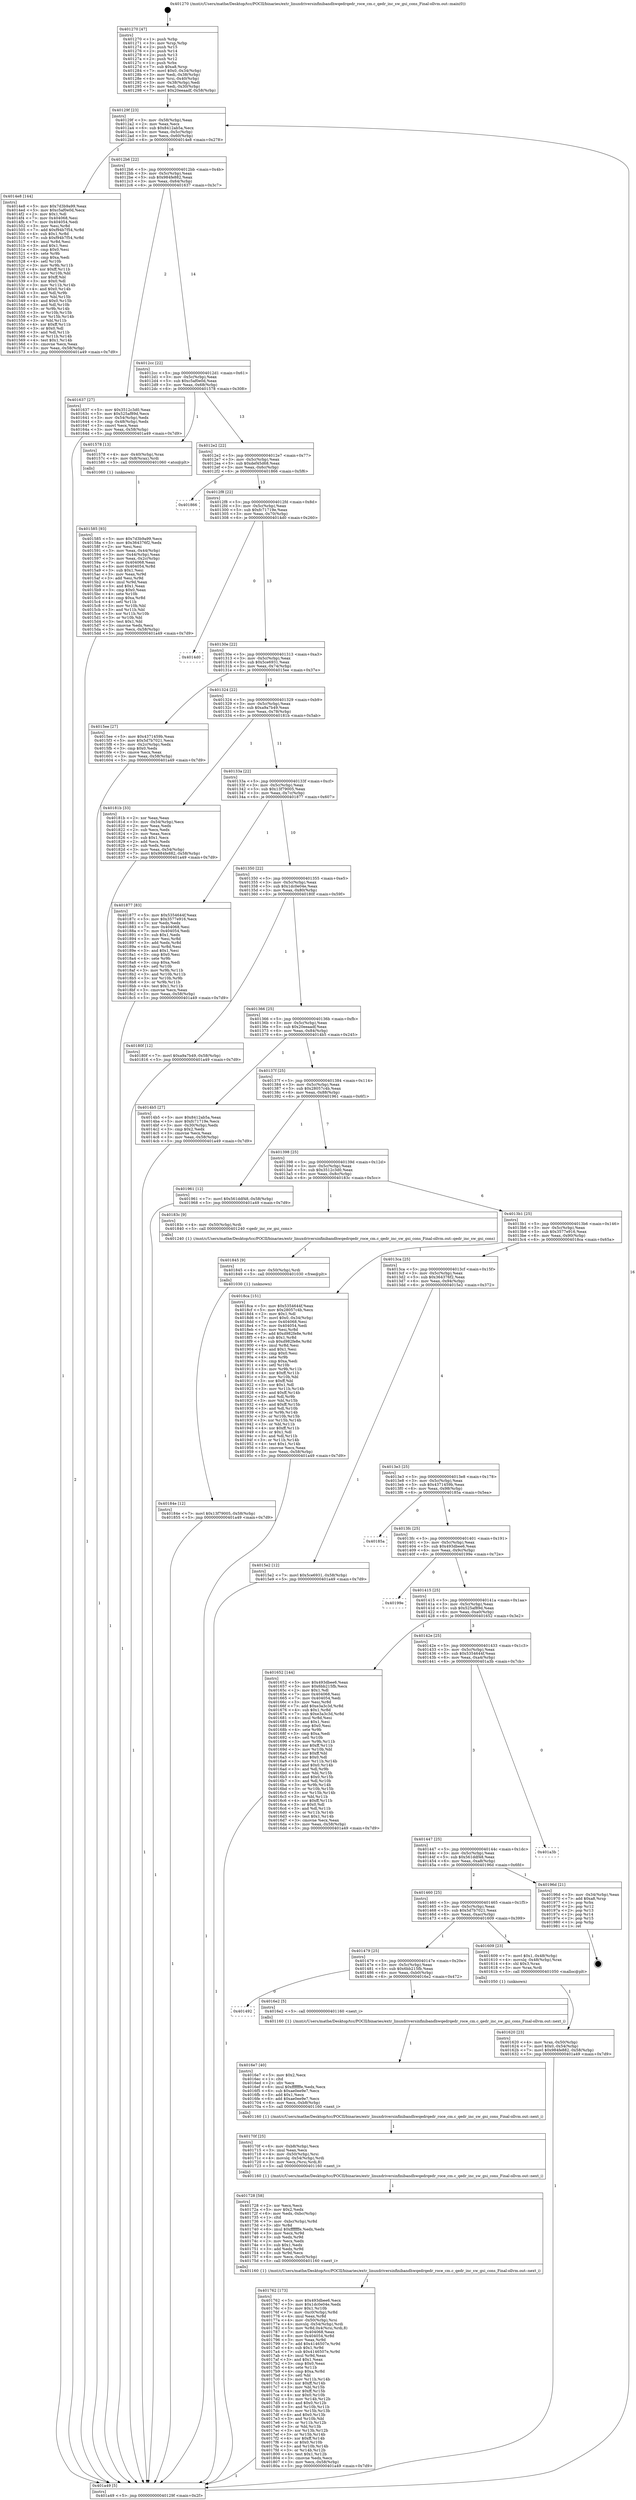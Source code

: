 digraph "0x401270" {
  label = "0x401270 (/mnt/c/Users/mathe/Desktop/tcc/POCII/binaries/extr_linuxdriversinfinibandhwqedrqedr_roce_cm.c_qedr_inc_sw_gsi_cons_Final-ollvm.out::main(0))"
  labelloc = "t"
  node[shape=record]

  Entry [label="",width=0.3,height=0.3,shape=circle,fillcolor=black,style=filled]
  "0x40129f" [label="{
     0x40129f [23]\l
     | [instrs]\l
     &nbsp;&nbsp;0x40129f \<+3\>: mov -0x58(%rbp),%eax\l
     &nbsp;&nbsp;0x4012a2 \<+2\>: mov %eax,%ecx\l
     &nbsp;&nbsp;0x4012a4 \<+6\>: sub $0x8412ab5a,%ecx\l
     &nbsp;&nbsp;0x4012aa \<+3\>: mov %eax,-0x5c(%rbp)\l
     &nbsp;&nbsp;0x4012ad \<+3\>: mov %ecx,-0x60(%rbp)\l
     &nbsp;&nbsp;0x4012b0 \<+6\>: je 00000000004014e8 \<main+0x278\>\l
  }"]
  "0x4014e8" [label="{
     0x4014e8 [144]\l
     | [instrs]\l
     &nbsp;&nbsp;0x4014e8 \<+5\>: mov $0x7d3b9a99,%eax\l
     &nbsp;&nbsp;0x4014ed \<+5\>: mov $0xc5af0e0d,%ecx\l
     &nbsp;&nbsp;0x4014f2 \<+2\>: mov $0x1,%dl\l
     &nbsp;&nbsp;0x4014f4 \<+7\>: mov 0x404068,%esi\l
     &nbsp;&nbsp;0x4014fb \<+7\>: mov 0x404054,%edi\l
     &nbsp;&nbsp;0x401502 \<+3\>: mov %esi,%r8d\l
     &nbsp;&nbsp;0x401505 \<+7\>: add $0xf94b7f54,%r8d\l
     &nbsp;&nbsp;0x40150c \<+4\>: sub $0x1,%r8d\l
     &nbsp;&nbsp;0x401510 \<+7\>: sub $0xf94b7f54,%r8d\l
     &nbsp;&nbsp;0x401517 \<+4\>: imul %r8d,%esi\l
     &nbsp;&nbsp;0x40151b \<+3\>: and $0x1,%esi\l
     &nbsp;&nbsp;0x40151e \<+3\>: cmp $0x0,%esi\l
     &nbsp;&nbsp;0x401521 \<+4\>: sete %r9b\l
     &nbsp;&nbsp;0x401525 \<+3\>: cmp $0xa,%edi\l
     &nbsp;&nbsp;0x401528 \<+4\>: setl %r10b\l
     &nbsp;&nbsp;0x40152c \<+3\>: mov %r9b,%r11b\l
     &nbsp;&nbsp;0x40152f \<+4\>: xor $0xff,%r11b\l
     &nbsp;&nbsp;0x401533 \<+3\>: mov %r10b,%bl\l
     &nbsp;&nbsp;0x401536 \<+3\>: xor $0xff,%bl\l
     &nbsp;&nbsp;0x401539 \<+3\>: xor $0x0,%dl\l
     &nbsp;&nbsp;0x40153c \<+3\>: mov %r11b,%r14b\l
     &nbsp;&nbsp;0x40153f \<+4\>: and $0x0,%r14b\l
     &nbsp;&nbsp;0x401543 \<+3\>: and %dl,%r9b\l
     &nbsp;&nbsp;0x401546 \<+3\>: mov %bl,%r15b\l
     &nbsp;&nbsp;0x401549 \<+4\>: and $0x0,%r15b\l
     &nbsp;&nbsp;0x40154d \<+3\>: and %dl,%r10b\l
     &nbsp;&nbsp;0x401550 \<+3\>: or %r9b,%r14b\l
     &nbsp;&nbsp;0x401553 \<+3\>: or %r10b,%r15b\l
     &nbsp;&nbsp;0x401556 \<+3\>: xor %r15b,%r14b\l
     &nbsp;&nbsp;0x401559 \<+3\>: or %bl,%r11b\l
     &nbsp;&nbsp;0x40155c \<+4\>: xor $0xff,%r11b\l
     &nbsp;&nbsp;0x401560 \<+3\>: or $0x0,%dl\l
     &nbsp;&nbsp;0x401563 \<+3\>: and %dl,%r11b\l
     &nbsp;&nbsp;0x401566 \<+3\>: or %r11b,%r14b\l
     &nbsp;&nbsp;0x401569 \<+4\>: test $0x1,%r14b\l
     &nbsp;&nbsp;0x40156d \<+3\>: cmovne %ecx,%eax\l
     &nbsp;&nbsp;0x401570 \<+3\>: mov %eax,-0x58(%rbp)\l
     &nbsp;&nbsp;0x401573 \<+5\>: jmp 0000000000401a49 \<main+0x7d9\>\l
  }"]
  "0x4012b6" [label="{
     0x4012b6 [22]\l
     | [instrs]\l
     &nbsp;&nbsp;0x4012b6 \<+5\>: jmp 00000000004012bb \<main+0x4b\>\l
     &nbsp;&nbsp;0x4012bb \<+3\>: mov -0x5c(%rbp),%eax\l
     &nbsp;&nbsp;0x4012be \<+5\>: sub $0x984fe882,%eax\l
     &nbsp;&nbsp;0x4012c3 \<+3\>: mov %eax,-0x64(%rbp)\l
     &nbsp;&nbsp;0x4012c6 \<+6\>: je 0000000000401637 \<main+0x3c7\>\l
  }"]
  Exit [label="",width=0.3,height=0.3,shape=circle,fillcolor=black,style=filled,peripheries=2]
  "0x401637" [label="{
     0x401637 [27]\l
     | [instrs]\l
     &nbsp;&nbsp;0x401637 \<+5\>: mov $0x3512c3d0,%eax\l
     &nbsp;&nbsp;0x40163c \<+5\>: mov $0x525af89d,%ecx\l
     &nbsp;&nbsp;0x401641 \<+3\>: mov -0x54(%rbp),%edx\l
     &nbsp;&nbsp;0x401644 \<+3\>: cmp -0x48(%rbp),%edx\l
     &nbsp;&nbsp;0x401647 \<+3\>: cmovl %ecx,%eax\l
     &nbsp;&nbsp;0x40164a \<+3\>: mov %eax,-0x58(%rbp)\l
     &nbsp;&nbsp;0x40164d \<+5\>: jmp 0000000000401a49 \<main+0x7d9\>\l
  }"]
  "0x4012cc" [label="{
     0x4012cc [22]\l
     | [instrs]\l
     &nbsp;&nbsp;0x4012cc \<+5\>: jmp 00000000004012d1 \<main+0x61\>\l
     &nbsp;&nbsp;0x4012d1 \<+3\>: mov -0x5c(%rbp),%eax\l
     &nbsp;&nbsp;0x4012d4 \<+5\>: sub $0xc5af0e0d,%eax\l
     &nbsp;&nbsp;0x4012d9 \<+3\>: mov %eax,-0x68(%rbp)\l
     &nbsp;&nbsp;0x4012dc \<+6\>: je 0000000000401578 \<main+0x308\>\l
  }"]
  "0x40184e" [label="{
     0x40184e [12]\l
     | [instrs]\l
     &nbsp;&nbsp;0x40184e \<+7\>: movl $0x13f79005,-0x58(%rbp)\l
     &nbsp;&nbsp;0x401855 \<+5\>: jmp 0000000000401a49 \<main+0x7d9\>\l
  }"]
  "0x401578" [label="{
     0x401578 [13]\l
     | [instrs]\l
     &nbsp;&nbsp;0x401578 \<+4\>: mov -0x40(%rbp),%rax\l
     &nbsp;&nbsp;0x40157c \<+4\>: mov 0x8(%rax),%rdi\l
     &nbsp;&nbsp;0x401580 \<+5\>: call 0000000000401060 \<atoi@plt\>\l
     | [calls]\l
     &nbsp;&nbsp;0x401060 \{1\} (unknown)\l
  }"]
  "0x4012e2" [label="{
     0x4012e2 [22]\l
     | [instrs]\l
     &nbsp;&nbsp;0x4012e2 \<+5\>: jmp 00000000004012e7 \<main+0x77\>\l
     &nbsp;&nbsp;0x4012e7 \<+3\>: mov -0x5c(%rbp),%eax\l
     &nbsp;&nbsp;0x4012ea \<+5\>: sub $0xdef45d68,%eax\l
     &nbsp;&nbsp;0x4012ef \<+3\>: mov %eax,-0x6c(%rbp)\l
     &nbsp;&nbsp;0x4012f2 \<+6\>: je 0000000000401866 \<main+0x5f6\>\l
  }"]
  "0x401845" [label="{
     0x401845 [9]\l
     | [instrs]\l
     &nbsp;&nbsp;0x401845 \<+4\>: mov -0x50(%rbp),%rdi\l
     &nbsp;&nbsp;0x401849 \<+5\>: call 0000000000401030 \<free@plt\>\l
     | [calls]\l
     &nbsp;&nbsp;0x401030 \{1\} (unknown)\l
  }"]
  "0x401866" [label="{
     0x401866\l
  }", style=dashed]
  "0x4012f8" [label="{
     0x4012f8 [22]\l
     | [instrs]\l
     &nbsp;&nbsp;0x4012f8 \<+5\>: jmp 00000000004012fd \<main+0x8d\>\l
     &nbsp;&nbsp;0x4012fd \<+3\>: mov -0x5c(%rbp),%eax\l
     &nbsp;&nbsp;0x401300 \<+5\>: sub $0xfc71719e,%eax\l
     &nbsp;&nbsp;0x401305 \<+3\>: mov %eax,-0x70(%rbp)\l
     &nbsp;&nbsp;0x401308 \<+6\>: je 00000000004014d0 \<main+0x260\>\l
  }"]
  "0x401762" [label="{
     0x401762 [173]\l
     | [instrs]\l
     &nbsp;&nbsp;0x401762 \<+5\>: mov $0x493dbee6,%ecx\l
     &nbsp;&nbsp;0x401767 \<+5\>: mov $0x1dc0e04e,%edx\l
     &nbsp;&nbsp;0x40176c \<+3\>: mov $0x1,%r10b\l
     &nbsp;&nbsp;0x40176f \<+7\>: mov -0xc0(%rbp),%r8d\l
     &nbsp;&nbsp;0x401776 \<+4\>: imul %eax,%r8d\l
     &nbsp;&nbsp;0x40177a \<+4\>: mov -0x50(%rbp),%rsi\l
     &nbsp;&nbsp;0x40177e \<+4\>: movslq -0x54(%rbp),%rdi\l
     &nbsp;&nbsp;0x401782 \<+5\>: mov %r8d,0x4(%rsi,%rdi,8)\l
     &nbsp;&nbsp;0x401787 \<+7\>: mov 0x404068,%eax\l
     &nbsp;&nbsp;0x40178e \<+8\>: mov 0x404054,%r8d\l
     &nbsp;&nbsp;0x401796 \<+3\>: mov %eax,%r9d\l
     &nbsp;&nbsp;0x401799 \<+7\>: add $0x4146507e,%r9d\l
     &nbsp;&nbsp;0x4017a0 \<+4\>: sub $0x1,%r9d\l
     &nbsp;&nbsp;0x4017a4 \<+7\>: sub $0x4146507e,%r9d\l
     &nbsp;&nbsp;0x4017ab \<+4\>: imul %r9d,%eax\l
     &nbsp;&nbsp;0x4017af \<+3\>: and $0x1,%eax\l
     &nbsp;&nbsp;0x4017b2 \<+3\>: cmp $0x0,%eax\l
     &nbsp;&nbsp;0x4017b5 \<+4\>: sete %r11b\l
     &nbsp;&nbsp;0x4017b9 \<+4\>: cmp $0xa,%r8d\l
     &nbsp;&nbsp;0x4017bd \<+3\>: setl %bl\l
     &nbsp;&nbsp;0x4017c0 \<+3\>: mov %r11b,%r14b\l
     &nbsp;&nbsp;0x4017c3 \<+4\>: xor $0xff,%r14b\l
     &nbsp;&nbsp;0x4017c7 \<+3\>: mov %bl,%r15b\l
     &nbsp;&nbsp;0x4017ca \<+4\>: xor $0xff,%r15b\l
     &nbsp;&nbsp;0x4017ce \<+4\>: xor $0x0,%r10b\l
     &nbsp;&nbsp;0x4017d2 \<+3\>: mov %r14b,%r12b\l
     &nbsp;&nbsp;0x4017d5 \<+4\>: and $0x0,%r12b\l
     &nbsp;&nbsp;0x4017d9 \<+3\>: and %r10b,%r11b\l
     &nbsp;&nbsp;0x4017dc \<+3\>: mov %r15b,%r13b\l
     &nbsp;&nbsp;0x4017df \<+4\>: and $0x0,%r13b\l
     &nbsp;&nbsp;0x4017e3 \<+3\>: and %r10b,%bl\l
     &nbsp;&nbsp;0x4017e6 \<+3\>: or %r11b,%r12b\l
     &nbsp;&nbsp;0x4017e9 \<+3\>: or %bl,%r13b\l
     &nbsp;&nbsp;0x4017ec \<+3\>: xor %r13b,%r12b\l
     &nbsp;&nbsp;0x4017ef \<+3\>: or %r15b,%r14b\l
     &nbsp;&nbsp;0x4017f2 \<+4\>: xor $0xff,%r14b\l
     &nbsp;&nbsp;0x4017f6 \<+4\>: or $0x0,%r10b\l
     &nbsp;&nbsp;0x4017fa \<+3\>: and %r10b,%r14b\l
     &nbsp;&nbsp;0x4017fd \<+3\>: or %r14b,%r12b\l
     &nbsp;&nbsp;0x401800 \<+4\>: test $0x1,%r12b\l
     &nbsp;&nbsp;0x401804 \<+3\>: cmovne %edx,%ecx\l
     &nbsp;&nbsp;0x401807 \<+3\>: mov %ecx,-0x58(%rbp)\l
     &nbsp;&nbsp;0x40180a \<+5\>: jmp 0000000000401a49 \<main+0x7d9\>\l
  }"]
  "0x4014d0" [label="{
     0x4014d0\l
  }", style=dashed]
  "0x40130e" [label="{
     0x40130e [22]\l
     | [instrs]\l
     &nbsp;&nbsp;0x40130e \<+5\>: jmp 0000000000401313 \<main+0xa3\>\l
     &nbsp;&nbsp;0x401313 \<+3\>: mov -0x5c(%rbp),%eax\l
     &nbsp;&nbsp;0x401316 \<+5\>: sub $0x5ce6931,%eax\l
     &nbsp;&nbsp;0x40131b \<+3\>: mov %eax,-0x74(%rbp)\l
     &nbsp;&nbsp;0x40131e \<+6\>: je 00000000004015ee \<main+0x37e\>\l
  }"]
  "0x401728" [label="{
     0x401728 [58]\l
     | [instrs]\l
     &nbsp;&nbsp;0x401728 \<+2\>: xor %ecx,%ecx\l
     &nbsp;&nbsp;0x40172a \<+5\>: mov $0x2,%edx\l
     &nbsp;&nbsp;0x40172f \<+6\>: mov %edx,-0xbc(%rbp)\l
     &nbsp;&nbsp;0x401735 \<+1\>: cltd\l
     &nbsp;&nbsp;0x401736 \<+7\>: mov -0xbc(%rbp),%r8d\l
     &nbsp;&nbsp;0x40173d \<+3\>: idiv %r8d\l
     &nbsp;&nbsp;0x401740 \<+6\>: imul $0xfffffffe,%edx,%edx\l
     &nbsp;&nbsp;0x401746 \<+3\>: mov %ecx,%r9d\l
     &nbsp;&nbsp;0x401749 \<+3\>: sub %edx,%r9d\l
     &nbsp;&nbsp;0x40174c \<+2\>: mov %ecx,%edx\l
     &nbsp;&nbsp;0x40174e \<+3\>: sub $0x1,%edx\l
     &nbsp;&nbsp;0x401751 \<+3\>: add %edx,%r9d\l
     &nbsp;&nbsp;0x401754 \<+3\>: sub %r9d,%ecx\l
     &nbsp;&nbsp;0x401757 \<+6\>: mov %ecx,-0xc0(%rbp)\l
     &nbsp;&nbsp;0x40175d \<+5\>: call 0000000000401160 \<next_i\>\l
     | [calls]\l
     &nbsp;&nbsp;0x401160 \{1\} (/mnt/c/Users/mathe/Desktop/tcc/POCII/binaries/extr_linuxdriversinfinibandhwqedrqedr_roce_cm.c_qedr_inc_sw_gsi_cons_Final-ollvm.out::next_i)\l
  }"]
  "0x4015ee" [label="{
     0x4015ee [27]\l
     | [instrs]\l
     &nbsp;&nbsp;0x4015ee \<+5\>: mov $0x4371459b,%eax\l
     &nbsp;&nbsp;0x4015f3 \<+5\>: mov $0x5d7b7021,%ecx\l
     &nbsp;&nbsp;0x4015f8 \<+3\>: mov -0x2c(%rbp),%edx\l
     &nbsp;&nbsp;0x4015fb \<+3\>: cmp $0x0,%edx\l
     &nbsp;&nbsp;0x4015fe \<+3\>: cmove %ecx,%eax\l
     &nbsp;&nbsp;0x401601 \<+3\>: mov %eax,-0x58(%rbp)\l
     &nbsp;&nbsp;0x401604 \<+5\>: jmp 0000000000401a49 \<main+0x7d9\>\l
  }"]
  "0x401324" [label="{
     0x401324 [22]\l
     | [instrs]\l
     &nbsp;&nbsp;0x401324 \<+5\>: jmp 0000000000401329 \<main+0xb9\>\l
     &nbsp;&nbsp;0x401329 \<+3\>: mov -0x5c(%rbp),%eax\l
     &nbsp;&nbsp;0x40132c \<+5\>: sub $0xa9a7b49,%eax\l
     &nbsp;&nbsp;0x401331 \<+3\>: mov %eax,-0x78(%rbp)\l
     &nbsp;&nbsp;0x401334 \<+6\>: je 000000000040181b \<main+0x5ab\>\l
  }"]
  "0x40170f" [label="{
     0x40170f [25]\l
     | [instrs]\l
     &nbsp;&nbsp;0x40170f \<+6\>: mov -0xb8(%rbp),%ecx\l
     &nbsp;&nbsp;0x401715 \<+3\>: imul %eax,%ecx\l
     &nbsp;&nbsp;0x401718 \<+4\>: mov -0x50(%rbp),%rsi\l
     &nbsp;&nbsp;0x40171c \<+4\>: movslq -0x54(%rbp),%rdi\l
     &nbsp;&nbsp;0x401720 \<+3\>: mov %ecx,(%rsi,%rdi,8)\l
     &nbsp;&nbsp;0x401723 \<+5\>: call 0000000000401160 \<next_i\>\l
     | [calls]\l
     &nbsp;&nbsp;0x401160 \{1\} (/mnt/c/Users/mathe/Desktop/tcc/POCII/binaries/extr_linuxdriversinfinibandhwqedrqedr_roce_cm.c_qedr_inc_sw_gsi_cons_Final-ollvm.out::next_i)\l
  }"]
  "0x40181b" [label="{
     0x40181b [33]\l
     | [instrs]\l
     &nbsp;&nbsp;0x40181b \<+2\>: xor %eax,%eax\l
     &nbsp;&nbsp;0x40181d \<+3\>: mov -0x54(%rbp),%ecx\l
     &nbsp;&nbsp;0x401820 \<+2\>: mov %eax,%edx\l
     &nbsp;&nbsp;0x401822 \<+2\>: sub %ecx,%edx\l
     &nbsp;&nbsp;0x401824 \<+2\>: mov %eax,%ecx\l
     &nbsp;&nbsp;0x401826 \<+3\>: sub $0x1,%ecx\l
     &nbsp;&nbsp;0x401829 \<+2\>: add %ecx,%edx\l
     &nbsp;&nbsp;0x40182b \<+2\>: sub %edx,%eax\l
     &nbsp;&nbsp;0x40182d \<+3\>: mov %eax,-0x54(%rbp)\l
     &nbsp;&nbsp;0x401830 \<+7\>: movl $0x984fe882,-0x58(%rbp)\l
     &nbsp;&nbsp;0x401837 \<+5\>: jmp 0000000000401a49 \<main+0x7d9\>\l
  }"]
  "0x40133a" [label="{
     0x40133a [22]\l
     | [instrs]\l
     &nbsp;&nbsp;0x40133a \<+5\>: jmp 000000000040133f \<main+0xcf\>\l
     &nbsp;&nbsp;0x40133f \<+3\>: mov -0x5c(%rbp),%eax\l
     &nbsp;&nbsp;0x401342 \<+5\>: sub $0x13f79005,%eax\l
     &nbsp;&nbsp;0x401347 \<+3\>: mov %eax,-0x7c(%rbp)\l
     &nbsp;&nbsp;0x40134a \<+6\>: je 0000000000401877 \<main+0x607\>\l
  }"]
  "0x4016e7" [label="{
     0x4016e7 [40]\l
     | [instrs]\l
     &nbsp;&nbsp;0x4016e7 \<+5\>: mov $0x2,%ecx\l
     &nbsp;&nbsp;0x4016ec \<+1\>: cltd\l
     &nbsp;&nbsp;0x4016ed \<+2\>: idiv %ecx\l
     &nbsp;&nbsp;0x4016ef \<+6\>: imul $0xfffffffe,%edx,%ecx\l
     &nbsp;&nbsp;0x4016f5 \<+6\>: sub $0xae0ee9e7,%ecx\l
     &nbsp;&nbsp;0x4016fb \<+3\>: add $0x1,%ecx\l
     &nbsp;&nbsp;0x4016fe \<+6\>: add $0xae0ee9e7,%ecx\l
     &nbsp;&nbsp;0x401704 \<+6\>: mov %ecx,-0xb8(%rbp)\l
     &nbsp;&nbsp;0x40170a \<+5\>: call 0000000000401160 \<next_i\>\l
     | [calls]\l
     &nbsp;&nbsp;0x401160 \{1\} (/mnt/c/Users/mathe/Desktop/tcc/POCII/binaries/extr_linuxdriversinfinibandhwqedrqedr_roce_cm.c_qedr_inc_sw_gsi_cons_Final-ollvm.out::next_i)\l
  }"]
  "0x401877" [label="{
     0x401877 [83]\l
     | [instrs]\l
     &nbsp;&nbsp;0x401877 \<+5\>: mov $0x5354644f,%eax\l
     &nbsp;&nbsp;0x40187c \<+5\>: mov $0x3577e916,%ecx\l
     &nbsp;&nbsp;0x401881 \<+2\>: xor %edx,%edx\l
     &nbsp;&nbsp;0x401883 \<+7\>: mov 0x404068,%esi\l
     &nbsp;&nbsp;0x40188a \<+7\>: mov 0x404054,%edi\l
     &nbsp;&nbsp;0x401891 \<+3\>: sub $0x1,%edx\l
     &nbsp;&nbsp;0x401894 \<+3\>: mov %esi,%r8d\l
     &nbsp;&nbsp;0x401897 \<+3\>: add %edx,%r8d\l
     &nbsp;&nbsp;0x40189a \<+4\>: imul %r8d,%esi\l
     &nbsp;&nbsp;0x40189e \<+3\>: and $0x1,%esi\l
     &nbsp;&nbsp;0x4018a1 \<+3\>: cmp $0x0,%esi\l
     &nbsp;&nbsp;0x4018a4 \<+4\>: sete %r9b\l
     &nbsp;&nbsp;0x4018a8 \<+3\>: cmp $0xa,%edi\l
     &nbsp;&nbsp;0x4018ab \<+4\>: setl %r10b\l
     &nbsp;&nbsp;0x4018af \<+3\>: mov %r9b,%r11b\l
     &nbsp;&nbsp;0x4018b2 \<+3\>: and %r10b,%r11b\l
     &nbsp;&nbsp;0x4018b5 \<+3\>: xor %r10b,%r9b\l
     &nbsp;&nbsp;0x4018b8 \<+3\>: or %r9b,%r11b\l
     &nbsp;&nbsp;0x4018bb \<+4\>: test $0x1,%r11b\l
     &nbsp;&nbsp;0x4018bf \<+3\>: cmovne %ecx,%eax\l
     &nbsp;&nbsp;0x4018c2 \<+3\>: mov %eax,-0x58(%rbp)\l
     &nbsp;&nbsp;0x4018c5 \<+5\>: jmp 0000000000401a49 \<main+0x7d9\>\l
  }"]
  "0x401350" [label="{
     0x401350 [22]\l
     | [instrs]\l
     &nbsp;&nbsp;0x401350 \<+5\>: jmp 0000000000401355 \<main+0xe5\>\l
     &nbsp;&nbsp;0x401355 \<+3\>: mov -0x5c(%rbp),%eax\l
     &nbsp;&nbsp;0x401358 \<+5\>: sub $0x1dc0e04e,%eax\l
     &nbsp;&nbsp;0x40135d \<+3\>: mov %eax,-0x80(%rbp)\l
     &nbsp;&nbsp;0x401360 \<+6\>: je 000000000040180f \<main+0x59f\>\l
  }"]
  "0x401492" [label="{
     0x401492\l
  }", style=dashed]
  "0x40180f" [label="{
     0x40180f [12]\l
     | [instrs]\l
     &nbsp;&nbsp;0x40180f \<+7\>: movl $0xa9a7b49,-0x58(%rbp)\l
     &nbsp;&nbsp;0x401816 \<+5\>: jmp 0000000000401a49 \<main+0x7d9\>\l
  }"]
  "0x401366" [label="{
     0x401366 [25]\l
     | [instrs]\l
     &nbsp;&nbsp;0x401366 \<+5\>: jmp 000000000040136b \<main+0xfb\>\l
     &nbsp;&nbsp;0x40136b \<+3\>: mov -0x5c(%rbp),%eax\l
     &nbsp;&nbsp;0x40136e \<+5\>: sub $0x20eeaadf,%eax\l
     &nbsp;&nbsp;0x401373 \<+6\>: mov %eax,-0x84(%rbp)\l
     &nbsp;&nbsp;0x401379 \<+6\>: je 00000000004014b5 \<main+0x245\>\l
  }"]
  "0x4016e2" [label="{
     0x4016e2 [5]\l
     | [instrs]\l
     &nbsp;&nbsp;0x4016e2 \<+5\>: call 0000000000401160 \<next_i\>\l
     | [calls]\l
     &nbsp;&nbsp;0x401160 \{1\} (/mnt/c/Users/mathe/Desktop/tcc/POCII/binaries/extr_linuxdriversinfinibandhwqedrqedr_roce_cm.c_qedr_inc_sw_gsi_cons_Final-ollvm.out::next_i)\l
  }"]
  "0x4014b5" [label="{
     0x4014b5 [27]\l
     | [instrs]\l
     &nbsp;&nbsp;0x4014b5 \<+5\>: mov $0x8412ab5a,%eax\l
     &nbsp;&nbsp;0x4014ba \<+5\>: mov $0xfc71719e,%ecx\l
     &nbsp;&nbsp;0x4014bf \<+3\>: mov -0x30(%rbp),%edx\l
     &nbsp;&nbsp;0x4014c2 \<+3\>: cmp $0x2,%edx\l
     &nbsp;&nbsp;0x4014c5 \<+3\>: cmovne %ecx,%eax\l
     &nbsp;&nbsp;0x4014c8 \<+3\>: mov %eax,-0x58(%rbp)\l
     &nbsp;&nbsp;0x4014cb \<+5\>: jmp 0000000000401a49 \<main+0x7d9\>\l
  }"]
  "0x40137f" [label="{
     0x40137f [25]\l
     | [instrs]\l
     &nbsp;&nbsp;0x40137f \<+5\>: jmp 0000000000401384 \<main+0x114\>\l
     &nbsp;&nbsp;0x401384 \<+3\>: mov -0x5c(%rbp),%eax\l
     &nbsp;&nbsp;0x401387 \<+5\>: sub $0x28057c4b,%eax\l
     &nbsp;&nbsp;0x40138c \<+6\>: mov %eax,-0x88(%rbp)\l
     &nbsp;&nbsp;0x401392 \<+6\>: je 0000000000401961 \<main+0x6f1\>\l
  }"]
  "0x401a49" [label="{
     0x401a49 [5]\l
     | [instrs]\l
     &nbsp;&nbsp;0x401a49 \<+5\>: jmp 000000000040129f \<main+0x2f\>\l
  }"]
  "0x401270" [label="{
     0x401270 [47]\l
     | [instrs]\l
     &nbsp;&nbsp;0x401270 \<+1\>: push %rbp\l
     &nbsp;&nbsp;0x401271 \<+3\>: mov %rsp,%rbp\l
     &nbsp;&nbsp;0x401274 \<+2\>: push %r15\l
     &nbsp;&nbsp;0x401276 \<+2\>: push %r14\l
     &nbsp;&nbsp;0x401278 \<+2\>: push %r13\l
     &nbsp;&nbsp;0x40127a \<+2\>: push %r12\l
     &nbsp;&nbsp;0x40127c \<+1\>: push %rbx\l
     &nbsp;&nbsp;0x40127d \<+7\>: sub $0xa8,%rsp\l
     &nbsp;&nbsp;0x401284 \<+7\>: movl $0x0,-0x34(%rbp)\l
     &nbsp;&nbsp;0x40128b \<+3\>: mov %edi,-0x38(%rbp)\l
     &nbsp;&nbsp;0x40128e \<+4\>: mov %rsi,-0x40(%rbp)\l
     &nbsp;&nbsp;0x401292 \<+3\>: mov -0x38(%rbp),%edi\l
     &nbsp;&nbsp;0x401295 \<+3\>: mov %edi,-0x30(%rbp)\l
     &nbsp;&nbsp;0x401298 \<+7\>: movl $0x20eeaadf,-0x58(%rbp)\l
  }"]
  "0x401585" [label="{
     0x401585 [93]\l
     | [instrs]\l
     &nbsp;&nbsp;0x401585 \<+5\>: mov $0x7d3b9a99,%ecx\l
     &nbsp;&nbsp;0x40158a \<+5\>: mov $0x364376f2,%edx\l
     &nbsp;&nbsp;0x40158f \<+2\>: xor %esi,%esi\l
     &nbsp;&nbsp;0x401591 \<+3\>: mov %eax,-0x44(%rbp)\l
     &nbsp;&nbsp;0x401594 \<+3\>: mov -0x44(%rbp),%eax\l
     &nbsp;&nbsp;0x401597 \<+3\>: mov %eax,-0x2c(%rbp)\l
     &nbsp;&nbsp;0x40159a \<+7\>: mov 0x404068,%eax\l
     &nbsp;&nbsp;0x4015a1 \<+8\>: mov 0x404054,%r8d\l
     &nbsp;&nbsp;0x4015a9 \<+3\>: sub $0x1,%esi\l
     &nbsp;&nbsp;0x4015ac \<+3\>: mov %eax,%r9d\l
     &nbsp;&nbsp;0x4015af \<+3\>: add %esi,%r9d\l
     &nbsp;&nbsp;0x4015b2 \<+4\>: imul %r9d,%eax\l
     &nbsp;&nbsp;0x4015b6 \<+3\>: and $0x1,%eax\l
     &nbsp;&nbsp;0x4015b9 \<+3\>: cmp $0x0,%eax\l
     &nbsp;&nbsp;0x4015bc \<+4\>: sete %r10b\l
     &nbsp;&nbsp;0x4015c0 \<+4\>: cmp $0xa,%r8d\l
     &nbsp;&nbsp;0x4015c4 \<+4\>: setl %r11b\l
     &nbsp;&nbsp;0x4015c8 \<+3\>: mov %r10b,%bl\l
     &nbsp;&nbsp;0x4015cb \<+3\>: and %r11b,%bl\l
     &nbsp;&nbsp;0x4015ce \<+3\>: xor %r11b,%r10b\l
     &nbsp;&nbsp;0x4015d1 \<+3\>: or %r10b,%bl\l
     &nbsp;&nbsp;0x4015d4 \<+3\>: test $0x1,%bl\l
     &nbsp;&nbsp;0x4015d7 \<+3\>: cmovne %edx,%ecx\l
     &nbsp;&nbsp;0x4015da \<+3\>: mov %ecx,-0x58(%rbp)\l
     &nbsp;&nbsp;0x4015dd \<+5\>: jmp 0000000000401a49 \<main+0x7d9\>\l
  }"]
  "0x401620" [label="{
     0x401620 [23]\l
     | [instrs]\l
     &nbsp;&nbsp;0x401620 \<+4\>: mov %rax,-0x50(%rbp)\l
     &nbsp;&nbsp;0x401624 \<+7\>: movl $0x0,-0x54(%rbp)\l
     &nbsp;&nbsp;0x40162b \<+7\>: movl $0x984fe882,-0x58(%rbp)\l
     &nbsp;&nbsp;0x401632 \<+5\>: jmp 0000000000401a49 \<main+0x7d9\>\l
  }"]
  "0x401961" [label="{
     0x401961 [12]\l
     | [instrs]\l
     &nbsp;&nbsp;0x401961 \<+7\>: movl $0x561ddf48,-0x58(%rbp)\l
     &nbsp;&nbsp;0x401968 \<+5\>: jmp 0000000000401a49 \<main+0x7d9\>\l
  }"]
  "0x401398" [label="{
     0x401398 [25]\l
     | [instrs]\l
     &nbsp;&nbsp;0x401398 \<+5\>: jmp 000000000040139d \<main+0x12d\>\l
     &nbsp;&nbsp;0x40139d \<+3\>: mov -0x5c(%rbp),%eax\l
     &nbsp;&nbsp;0x4013a0 \<+5\>: sub $0x3512c3d0,%eax\l
     &nbsp;&nbsp;0x4013a5 \<+6\>: mov %eax,-0x8c(%rbp)\l
     &nbsp;&nbsp;0x4013ab \<+6\>: je 000000000040183c \<main+0x5cc\>\l
  }"]
  "0x401479" [label="{
     0x401479 [25]\l
     | [instrs]\l
     &nbsp;&nbsp;0x401479 \<+5\>: jmp 000000000040147e \<main+0x20e\>\l
     &nbsp;&nbsp;0x40147e \<+3\>: mov -0x5c(%rbp),%eax\l
     &nbsp;&nbsp;0x401481 \<+5\>: sub $0x6bb215fb,%eax\l
     &nbsp;&nbsp;0x401486 \<+6\>: mov %eax,-0xb0(%rbp)\l
     &nbsp;&nbsp;0x40148c \<+6\>: je 00000000004016e2 \<main+0x472\>\l
  }"]
  "0x40183c" [label="{
     0x40183c [9]\l
     | [instrs]\l
     &nbsp;&nbsp;0x40183c \<+4\>: mov -0x50(%rbp),%rdi\l
     &nbsp;&nbsp;0x401840 \<+5\>: call 0000000000401240 \<qedr_inc_sw_gsi_cons\>\l
     | [calls]\l
     &nbsp;&nbsp;0x401240 \{1\} (/mnt/c/Users/mathe/Desktop/tcc/POCII/binaries/extr_linuxdriversinfinibandhwqedrqedr_roce_cm.c_qedr_inc_sw_gsi_cons_Final-ollvm.out::qedr_inc_sw_gsi_cons)\l
  }"]
  "0x4013b1" [label="{
     0x4013b1 [25]\l
     | [instrs]\l
     &nbsp;&nbsp;0x4013b1 \<+5\>: jmp 00000000004013b6 \<main+0x146\>\l
     &nbsp;&nbsp;0x4013b6 \<+3\>: mov -0x5c(%rbp),%eax\l
     &nbsp;&nbsp;0x4013b9 \<+5\>: sub $0x3577e916,%eax\l
     &nbsp;&nbsp;0x4013be \<+6\>: mov %eax,-0x90(%rbp)\l
     &nbsp;&nbsp;0x4013c4 \<+6\>: je 00000000004018ca \<main+0x65a\>\l
  }"]
  "0x401609" [label="{
     0x401609 [23]\l
     | [instrs]\l
     &nbsp;&nbsp;0x401609 \<+7\>: movl $0x1,-0x48(%rbp)\l
     &nbsp;&nbsp;0x401610 \<+4\>: movslq -0x48(%rbp),%rax\l
     &nbsp;&nbsp;0x401614 \<+4\>: shl $0x3,%rax\l
     &nbsp;&nbsp;0x401618 \<+3\>: mov %rax,%rdi\l
     &nbsp;&nbsp;0x40161b \<+5\>: call 0000000000401050 \<malloc@plt\>\l
     | [calls]\l
     &nbsp;&nbsp;0x401050 \{1\} (unknown)\l
  }"]
  "0x4018ca" [label="{
     0x4018ca [151]\l
     | [instrs]\l
     &nbsp;&nbsp;0x4018ca \<+5\>: mov $0x5354644f,%eax\l
     &nbsp;&nbsp;0x4018cf \<+5\>: mov $0x28057c4b,%ecx\l
     &nbsp;&nbsp;0x4018d4 \<+2\>: mov $0x1,%dl\l
     &nbsp;&nbsp;0x4018d6 \<+7\>: movl $0x0,-0x34(%rbp)\l
     &nbsp;&nbsp;0x4018dd \<+7\>: mov 0x404068,%esi\l
     &nbsp;&nbsp;0x4018e4 \<+7\>: mov 0x404054,%edi\l
     &nbsp;&nbsp;0x4018eb \<+3\>: mov %esi,%r8d\l
     &nbsp;&nbsp;0x4018ee \<+7\>: add $0xd982fe8e,%r8d\l
     &nbsp;&nbsp;0x4018f5 \<+4\>: sub $0x1,%r8d\l
     &nbsp;&nbsp;0x4018f9 \<+7\>: sub $0xd982fe8e,%r8d\l
     &nbsp;&nbsp;0x401900 \<+4\>: imul %r8d,%esi\l
     &nbsp;&nbsp;0x401904 \<+3\>: and $0x1,%esi\l
     &nbsp;&nbsp;0x401907 \<+3\>: cmp $0x0,%esi\l
     &nbsp;&nbsp;0x40190a \<+4\>: sete %r9b\l
     &nbsp;&nbsp;0x40190e \<+3\>: cmp $0xa,%edi\l
     &nbsp;&nbsp;0x401911 \<+4\>: setl %r10b\l
     &nbsp;&nbsp;0x401915 \<+3\>: mov %r9b,%r11b\l
     &nbsp;&nbsp;0x401918 \<+4\>: xor $0xff,%r11b\l
     &nbsp;&nbsp;0x40191c \<+3\>: mov %r10b,%bl\l
     &nbsp;&nbsp;0x40191f \<+3\>: xor $0xff,%bl\l
     &nbsp;&nbsp;0x401922 \<+3\>: xor $0x1,%dl\l
     &nbsp;&nbsp;0x401925 \<+3\>: mov %r11b,%r14b\l
     &nbsp;&nbsp;0x401928 \<+4\>: and $0xff,%r14b\l
     &nbsp;&nbsp;0x40192c \<+3\>: and %dl,%r9b\l
     &nbsp;&nbsp;0x40192f \<+3\>: mov %bl,%r15b\l
     &nbsp;&nbsp;0x401932 \<+4\>: and $0xff,%r15b\l
     &nbsp;&nbsp;0x401936 \<+3\>: and %dl,%r10b\l
     &nbsp;&nbsp;0x401939 \<+3\>: or %r9b,%r14b\l
     &nbsp;&nbsp;0x40193c \<+3\>: or %r10b,%r15b\l
     &nbsp;&nbsp;0x40193f \<+3\>: xor %r15b,%r14b\l
     &nbsp;&nbsp;0x401942 \<+3\>: or %bl,%r11b\l
     &nbsp;&nbsp;0x401945 \<+4\>: xor $0xff,%r11b\l
     &nbsp;&nbsp;0x401949 \<+3\>: or $0x1,%dl\l
     &nbsp;&nbsp;0x40194c \<+3\>: and %dl,%r11b\l
     &nbsp;&nbsp;0x40194f \<+3\>: or %r11b,%r14b\l
     &nbsp;&nbsp;0x401952 \<+4\>: test $0x1,%r14b\l
     &nbsp;&nbsp;0x401956 \<+3\>: cmovne %ecx,%eax\l
     &nbsp;&nbsp;0x401959 \<+3\>: mov %eax,-0x58(%rbp)\l
     &nbsp;&nbsp;0x40195c \<+5\>: jmp 0000000000401a49 \<main+0x7d9\>\l
  }"]
  "0x4013ca" [label="{
     0x4013ca [25]\l
     | [instrs]\l
     &nbsp;&nbsp;0x4013ca \<+5\>: jmp 00000000004013cf \<main+0x15f\>\l
     &nbsp;&nbsp;0x4013cf \<+3\>: mov -0x5c(%rbp),%eax\l
     &nbsp;&nbsp;0x4013d2 \<+5\>: sub $0x364376f2,%eax\l
     &nbsp;&nbsp;0x4013d7 \<+6\>: mov %eax,-0x94(%rbp)\l
     &nbsp;&nbsp;0x4013dd \<+6\>: je 00000000004015e2 \<main+0x372\>\l
  }"]
  "0x401460" [label="{
     0x401460 [25]\l
     | [instrs]\l
     &nbsp;&nbsp;0x401460 \<+5\>: jmp 0000000000401465 \<main+0x1f5\>\l
     &nbsp;&nbsp;0x401465 \<+3\>: mov -0x5c(%rbp),%eax\l
     &nbsp;&nbsp;0x401468 \<+5\>: sub $0x5d7b7021,%eax\l
     &nbsp;&nbsp;0x40146d \<+6\>: mov %eax,-0xac(%rbp)\l
     &nbsp;&nbsp;0x401473 \<+6\>: je 0000000000401609 \<main+0x399\>\l
  }"]
  "0x4015e2" [label="{
     0x4015e2 [12]\l
     | [instrs]\l
     &nbsp;&nbsp;0x4015e2 \<+7\>: movl $0x5ce6931,-0x58(%rbp)\l
     &nbsp;&nbsp;0x4015e9 \<+5\>: jmp 0000000000401a49 \<main+0x7d9\>\l
  }"]
  "0x4013e3" [label="{
     0x4013e3 [25]\l
     | [instrs]\l
     &nbsp;&nbsp;0x4013e3 \<+5\>: jmp 00000000004013e8 \<main+0x178\>\l
     &nbsp;&nbsp;0x4013e8 \<+3\>: mov -0x5c(%rbp),%eax\l
     &nbsp;&nbsp;0x4013eb \<+5\>: sub $0x4371459b,%eax\l
     &nbsp;&nbsp;0x4013f0 \<+6\>: mov %eax,-0x98(%rbp)\l
     &nbsp;&nbsp;0x4013f6 \<+6\>: je 000000000040185a \<main+0x5ea\>\l
  }"]
  "0x40196d" [label="{
     0x40196d [21]\l
     | [instrs]\l
     &nbsp;&nbsp;0x40196d \<+3\>: mov -0x34(%rbp),%eax\l
     &nbsp;&nbsp;0x401970 \<+7\>: add $0xa8,%rsp\l
     &nbsp;&nbsp;0x401977 \<+1\>: pop %rbx\l
     &nbsp;&nbsp;0x401978 \<+2\>: pop %r12\l
     &nbsp;&nbsp;0x40197a \<+2\>: pop %r13\l
     &nbsp;&nbsp;0x40197c \<+2\>: pop %r14\l
     &nbsp;&nbsp;0x40197e \<+2\>: pop %r15\l
     &nbsp;&nbsp;0x401980 \<+1\>: pop %rbp\l
     &nbsp;&nbsp;0x401981 \<+1\>: ret\l
  }"]
  "0x40185a" [label="{
     0x40185a\l
  }", style=dashed]
  "0x4013fc" [label="{
     0x4013fc [25]\l
     | [instrs]\l
     &nbsp;&nbsp;0x4013fc \<+5\>: jmp 0000000000401401 \<main+0x191\>\l
     &nbsp;&nbsp;0x401401 \<+3\>: mov -0x5c(%rbp),%eax\l
     &nbsp;&nbsp;0x401404 \<+5\>: sub $0x493dbee6,%eax\l
     &nbsp;&nbsp;0x401409 \<+6\>: mov %eax,-0x9c(%rbp)\l
     &nbsp;&nbsp;0x40140f \<+6\>: je 000000000040199e \<main+0x72e\>\l
  }"]
  "0x401447" [label="{
     0x401447 [25]\l
     | [instrs]\l
     &nbsp;&nbsp;0x401447 \<+5\>: jmp 000000000040144c \<main+0x1dc\>\l
     &nbsp;&nbsp;0x40144c \<+3\>: mov -0x5c(%rbp),%eax\l
     &nbsp;&nbsp;0x40144f \<+5\>: sub $0x561ddf48,%eax\l
     &nbsp;&nbsp;0x401454 \<+6\>: mov %eax,-0xa8(%rbp)\l
     &nbsp;&nbsp;0x40145a \<+6\>: je 000000000040196d \<main+0x6fd\>\l
  }"]
  "0x40199e" [label="{
     0x40199e\l
  }", style=dashed]
  "0x401415" [label="{
     0x401415 [25]\l
     | [instrs]\l
     &nbsp;&nbsp;0x401415 \<+5\>: jmp 000000000040141a \<main+0x1aa\>\l
     &nbsp;&nbsp;0x40141a \<+3\>: mov -0x5c(%rbp),%eax\l
     &nbsp;&nbsp;0x40141d \<+5\>: sub $0x525af89d,%eax\l
     &nbsp;&nbsp;0x401422 \<+6\>: mov %eax,-0xa0(%rbp)\l
     &nbsp;&nbsp;0x401428 \<+6\>: je 0000000000401652 \<main+0x3e2\>\l
  }"]
  "0x401a3b" [label="{
     0x401a3b\l
  }", style=dashed]
  "0x401652" [label="{
     0x401652 [144]\l
     | [instrs]\l
     &nbsp;&nbsp;0x401652 \<+5\>: mov $0x493dbee6,%eax\l
     &nbsp;&nbsp;0x401657 \<+5\>: mov $0x6bb215fb,%ecx\l
     &nbsp;&nbsp;0x40165c \<+2\>: mov $0x1,%dl\l
     &nbsp;&nbsp;0x40165e \<+7\>: mov 0x404068,%esi\l
     &nbsp;&nbsp;0x401665 \<+7\>: mov 0x404054,%edi\l
     &nbsp;&nbsp;0x40166c \<+3\>: mov %esi,%r8d\l
     &nbsp;&nbsp;0x40166f \<+7\>: add $0xe3a3c3d,%r8d\l
     &nbsp;&nbsp;0x401676 \<+4\>: sub $0x1,%r8d\l
     &nbsp;&nbsp;0x40167a \<+7\>: sub $0xe3a3c3d,%r8d\l
     &nbsp;&nbsp;0x401681 \<+4\>: imul %r8d,%esi\l
     &nbsp;&nbsp;0x401685 \<+3\>: and $0x1,%esi\l
     &nbsp;&nbsp;0x401688 \<+3\>: cmp $0x0,%esi\l
     &nbsp;&nbsp;0x40168b \<+4\>: sete %r9b\l
     &nbsp;&nbsp;0x40168f \<+3\>: cmp $0xa,%edi\l
     &nbsp;&nbsp;0x401692 \<+4\>: setl %r10b\l
     &nbsp;&nbsp;0x401696 \<+3\>: mov %r9b,%r11b\l
     &nbsp;&nbsp;0x401699 \<+4\>: xor $0xff,%r11b\l
     &nbsp;&nbsp;0x40169d \<+3\>: mov %r10b,%bl\l
     &nbsp;&nbsp;0x4016a0 \<+3\>: xor $0xff,%bl\l
     &nbsp;&nbsp;0x4016a3 \<+3\>: xor $0x0,%dl\l
     &nbsp;&nbsp;0x4016a6 \<+3\>: mov %r11b,%r14b\l
     &nbsp;&nbsp;0x4016a9 \<+4\>: and $0x0,%r14b\l
     &nbsp;&nbsp;0x4016ad \<+3\>: and %dl,%r9b\l
     &nbsp;&nbsp;0x4016b0 \<+3\>: mov %bl,%r15b\l
     &nbsp;&nbsp;0x4016b3 \<+4\>: and $0x0,%r15b\l
     &nbsp;&nbsp;0x4016b7 \<+3\>: and %dl,%r10b\l
     &nbsp;&nbsp;0x4016ba \<+3\>: or %r9b,%r14b\l
     &nbsp;&nbsp;0x4016bd \<+3\>: or %r10b,%r15b\l
     &nbsp;&nbsp;0x4016c0 \<+3\>: xor %r15b,%r14b\l
     &nbsp;&nbsp;0x4016c3 \<+3\>: or %bl,%r11b\l
     &nbsp;&nbsp;0x4016c6 \<+4\>: xor $0xff,%r11b\l
     &nbsp;&nbsp;0x4016ca \<+3\>: or $0x0,%dl\l
     &nbsp;&nbsp;0x4016cd \<+3\>: and %dl,%r11b\l
     &nbsp;&nbsp;0x4016d0 \<+3\>: or %r11b,%r14b\l
     &nbsp;&nbsp;0x4016d3 \<+4\>: test $0x1,%r14b\l
     &nbsp;&nbsp;0x4016d7 \<+3\>: cmovne %ecx,%eax\l
     &nbsp;&nbsp;0x4016da \<+3\>: mov %eax,-0x58(%rbp)\l
     &nbsp;&nbsp;0x4016dd \<+5\>: jmp 0000000000401a49 \<main+0x7d9\>\l
  }"]
  "0x40142e" [label="{
     0x40142e [25]\l
     | [instrs]\l
     &nbsp;&nbsp;0x40142e \<+5\>: jmp 0000000000401433 \<main+0x1c3\>\l
     &nbsp;&nbsp;0x401433 \<+3\>: mov -0x5c(%rbp),%eax\l
     &nbsp;&nbsp;0x401436 \<+5\>: sub $0x5354644f,%eax\l
     &nbsp;&nbsp;0x40143b \<+6\>: mov %eax,-0xa4(%rbp)\l
     &nbsp;&nbsp;0x401441 \<+6\>: je 0000000000401a3b \<main+0x7cb\>\l
  }"]
  Entry -> "0x401270" [label=" 1"]
  "0x40129f" -> "0x4014e8" [label=" 1"]
  "0x40129f" -> "0x4012b6" [label=" 16"]
  "0x40196d" -> Exit [label=" 1"]
  "0x4012b6" -> "0x401637" [label=" 2"]
  "0x4012b6" -> "0x4012cc" [label=" 14"]
  "0x401961" -> "0x401a49" [label=" 1"]
  "0x4012cc" -> "0x401578" [label=" 1"]
  "0x4012cc" -> "0x4012e2" [label=" 13"]
  "0x4018ca" -> "0x401a49" [label=" 1"]
  "0x4012e2" -> "0x401866" [label=" 0"]
  "0x4012e2" -> "0x4012f8" [label=" 13"]
  "0x401877" -> "0x401a49" [label=" 1"]
  "0x4012f8" -> "0x4014d0" [label=" 0"]
  "0x4012f8" -> "0x40130e" [label=" 13"]
  "0x40184e" -> "0x401a49" [label=" 1"]
  "0x40130e" -> "0x4015ee" [label=" 1"]
  "0x40130e" -> "0x401324" [label=" 12"]
  "0x401845" -> "0x40184e" [label=" 1"]
  "0x401324" -> "0x40181b" [label=" 1"]
  "0x401324" -> "0x40133a" [label=" 11"]
  "0x40183c" -> "0x401845" [label=" 1"]
  "0x40133a" -> "0x401877" [label=" 1"]
  "0x40133a" -> "0x401350" [label=" 10"]
  "0x40181b" -> "0x401a49" [label=" 1"]
  "0x401350" -> "0x40180f" [label=" 1"]
  "0x401350" -> "0x401366" [label=" 9"]
  "0x40180f" -> "0x401a49" [label=" 1"]
  "0x401366" -> "0x4014b5" [label=" 1"]
  "0x401366" -> "0x40137f" [label=" 8"]
  "0x4014b5" -> "0x401a49" [label=" 1"]
  "0x401270" -> "0x40129f" [label=" 1"]
  "0x401a49" -> "0x40129f" [label=" 16"]
  "0x4014e8" -> "0x401a49" [label=" 1"]
  "0x401578" -> "0x401585" [label=" 1"]
  "0x401585" -> "0x401a49" [label=" 1"]
  "0x401762" -> "0x401a49" [label=" 1"]
  "0x40137f" -> "0x401961" [label=" 1"]
  "0x40137f" -> "0x401398" [label=" 7"]
  "0x40170f" -> "0x401728" [label=" 1"]
  "0x401398" -> "0x40183c" [label=" 1"]
  "0x401398" -> "0x4013b1" [label=" 6"]
  "0x4016e7" -> "0x40170f" [label=" 1"]
  "0x4013b1" -> "0x4018ca" [label=" 1"]
  "0x4013b1" -> "0x4013ca" [label=" 5"]
  "0x4016e2" -> "0x4016e7" [label=" 1"]
  "0x4013ca" -> "0x4015e2" [label=" 1"]
  "0x4013ca" -> "0x4013e3" [label=" 4"]
  "0x4015e2" -> "0x401a49" [label=" 1"]
  "0x4015ee" -> "0x401a49" [label=" 1"]
  "0x401479" -> "0x4016e2" [label=" 1"]
  "0x4013e3" -> "0x40185a" [label=" 0"]
  "0x4013e3" -> "0x4013fc" [label=" 4"]
  "0x401728" -> "0x401762" [label=" 1"]
  "0x4013fc" -> "0x40199e" [label=" 0"]
  "0x4013fc" -> "0x401415" [label=" 4"]
  "0x401637" -> "0x401a49" [label=" 2"]
  "0x401415" -> "0x401652" [label=" 1"]
  "0x401415" -> "0x40142e" [label=" 3"]
  "0x401620" -> "0x401a49" [label=" 1"]
  "0x40142e" -> "0x401a3b" [label=" 0"]
  "0x40142e" -> "0x401447" [label=" 3"]
  "0x401652" -> "0x401a49" [label=" 1"]
  "0x401447" -> "0x40196d" [label=" 1"]
  "0x401447" -> "0x401460" [label=" 2"]
  "0x401479" -> "0x401492" [label=" 0"]
  "0x401460" -> "0x401609" [label=" 1"]
  "0x401460" -> "0x401479" [label=" 1"]
  "0x401609" -> "0x401620" [label=" 1"]
}
